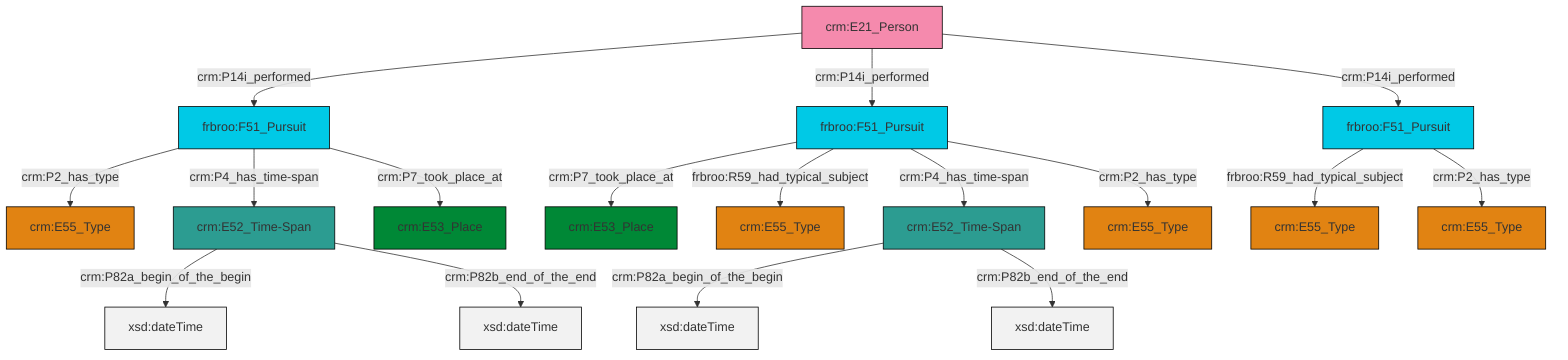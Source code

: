 graph TD
classDef Literal fill:#f2f2f2,stroke:#000000;
classDef CRM_Entity fill:#FFFFFF,stroke:#000000;
classDef Temporal_Entity fill:#00C9E6, stroke:#000000;
classDef Type fill:#E18312, stroke:#000000;
classDef Time-Span fill:#2C9C91, stroke:#000000;
classDef Appellation fill:#FFEB7F, stroke:#000000;
classDef Place fill:#008836, stroke:#000000;
classDef Persistent_Item fill:#B266B2, stroke:#000000;
classDef Conceptual_Object fill:#FFD700, stroke:#000000;
classDef Physical_Thing fill:#D2B48C, stroke:#000000;
classDef Actor fill:#f58aad, stroke:#000000;
classDef PC_Classes fill:#4ce600, stroke:#000000;
classDef Multi fill:#cccccc,stroke:#000000;

0["frbroo:F51_Pursuit"]:::Temporal_Entity -->|frbroo:R59_had_typical_subject| 1["crm:E55_Type"]:::Type
2["crm:E52_Time-Span"]:::Time-Span -->|crm:P82a_begin_of_the_begin| 3[xsd:dateTime]:::Literal
0["frbroo:F51_Pursuit"]:::Temporal_Entity -->|crm:P2_has_type| 4["crm:E55_Type"]:::Type
5["crm:E52_Time-Span"]:::Time-Span -->|crm:P82a_begin_of_the_begin| 6[xsd:dateTime]:::Literal
8["frbroo:F51_Pursuit"]:::Temporal_Entity -->|crm:P2_has_type| 9["crm:E55_Type"]:::Type
10["frbroo:F51_Pursuit"]:::Temporal_Entity -->|crm:P7_took_place_at| 11["crm:E53_Place"]:::Place
8["frbroo:F51_Pursuit"]:::Temporal_Entity -->|crm:P4_has_time-span| 5["crm:E52_Time-Span"]:::Time-Span
8["frbroo:F51_Pursuit"]:::Temporal_Entity -->|crm:P7_took_place_at| 14["crm:E53_Place"]:::Place
10["frbroo:F51_Pursuit"]:::Temporal_Entity -->|frbroo:R59_had_typical_subject| 15["crm:E55_Type"]:::Type
10["frbroo:F51_Pursuit"]:::Temporal_Entity -->|crm:P4_has_time-span| 2["crm:E52_Time-Span"]:::Time-Span
10["frbroo:F51_Pursuit"]:::Temporal_Entity -->|crm:P2_has_type| 18["crm:E55_Type"]:::Type
5["crm:E52_Time-Span"]:::Time-Span -->|crm:P82b_end_of_the_end| 20[xsd:dateTime]:::Literal
21["crm:E21_Person"]:::Actor -->|crm:P14i_performed| 8["frbroo:F51_Pursuit"]:::Temporal_Entity
2["crm:E52_Time-Span"]:::Time-Span -->|crm:P82b_end_of_the_end| 23[xsd:dateTime]:::Literal
21["crm:E21_Person"]:::Actor -->|crm:P14i_performed| 10["frbroo:F51_Pursuit"]:::Temporal_Entity
21["crm:E21_Person"]:::Actor -->|crm:P14i_performed| 0["frbroo:F51_Pursuit"]:::Temporal_Entity